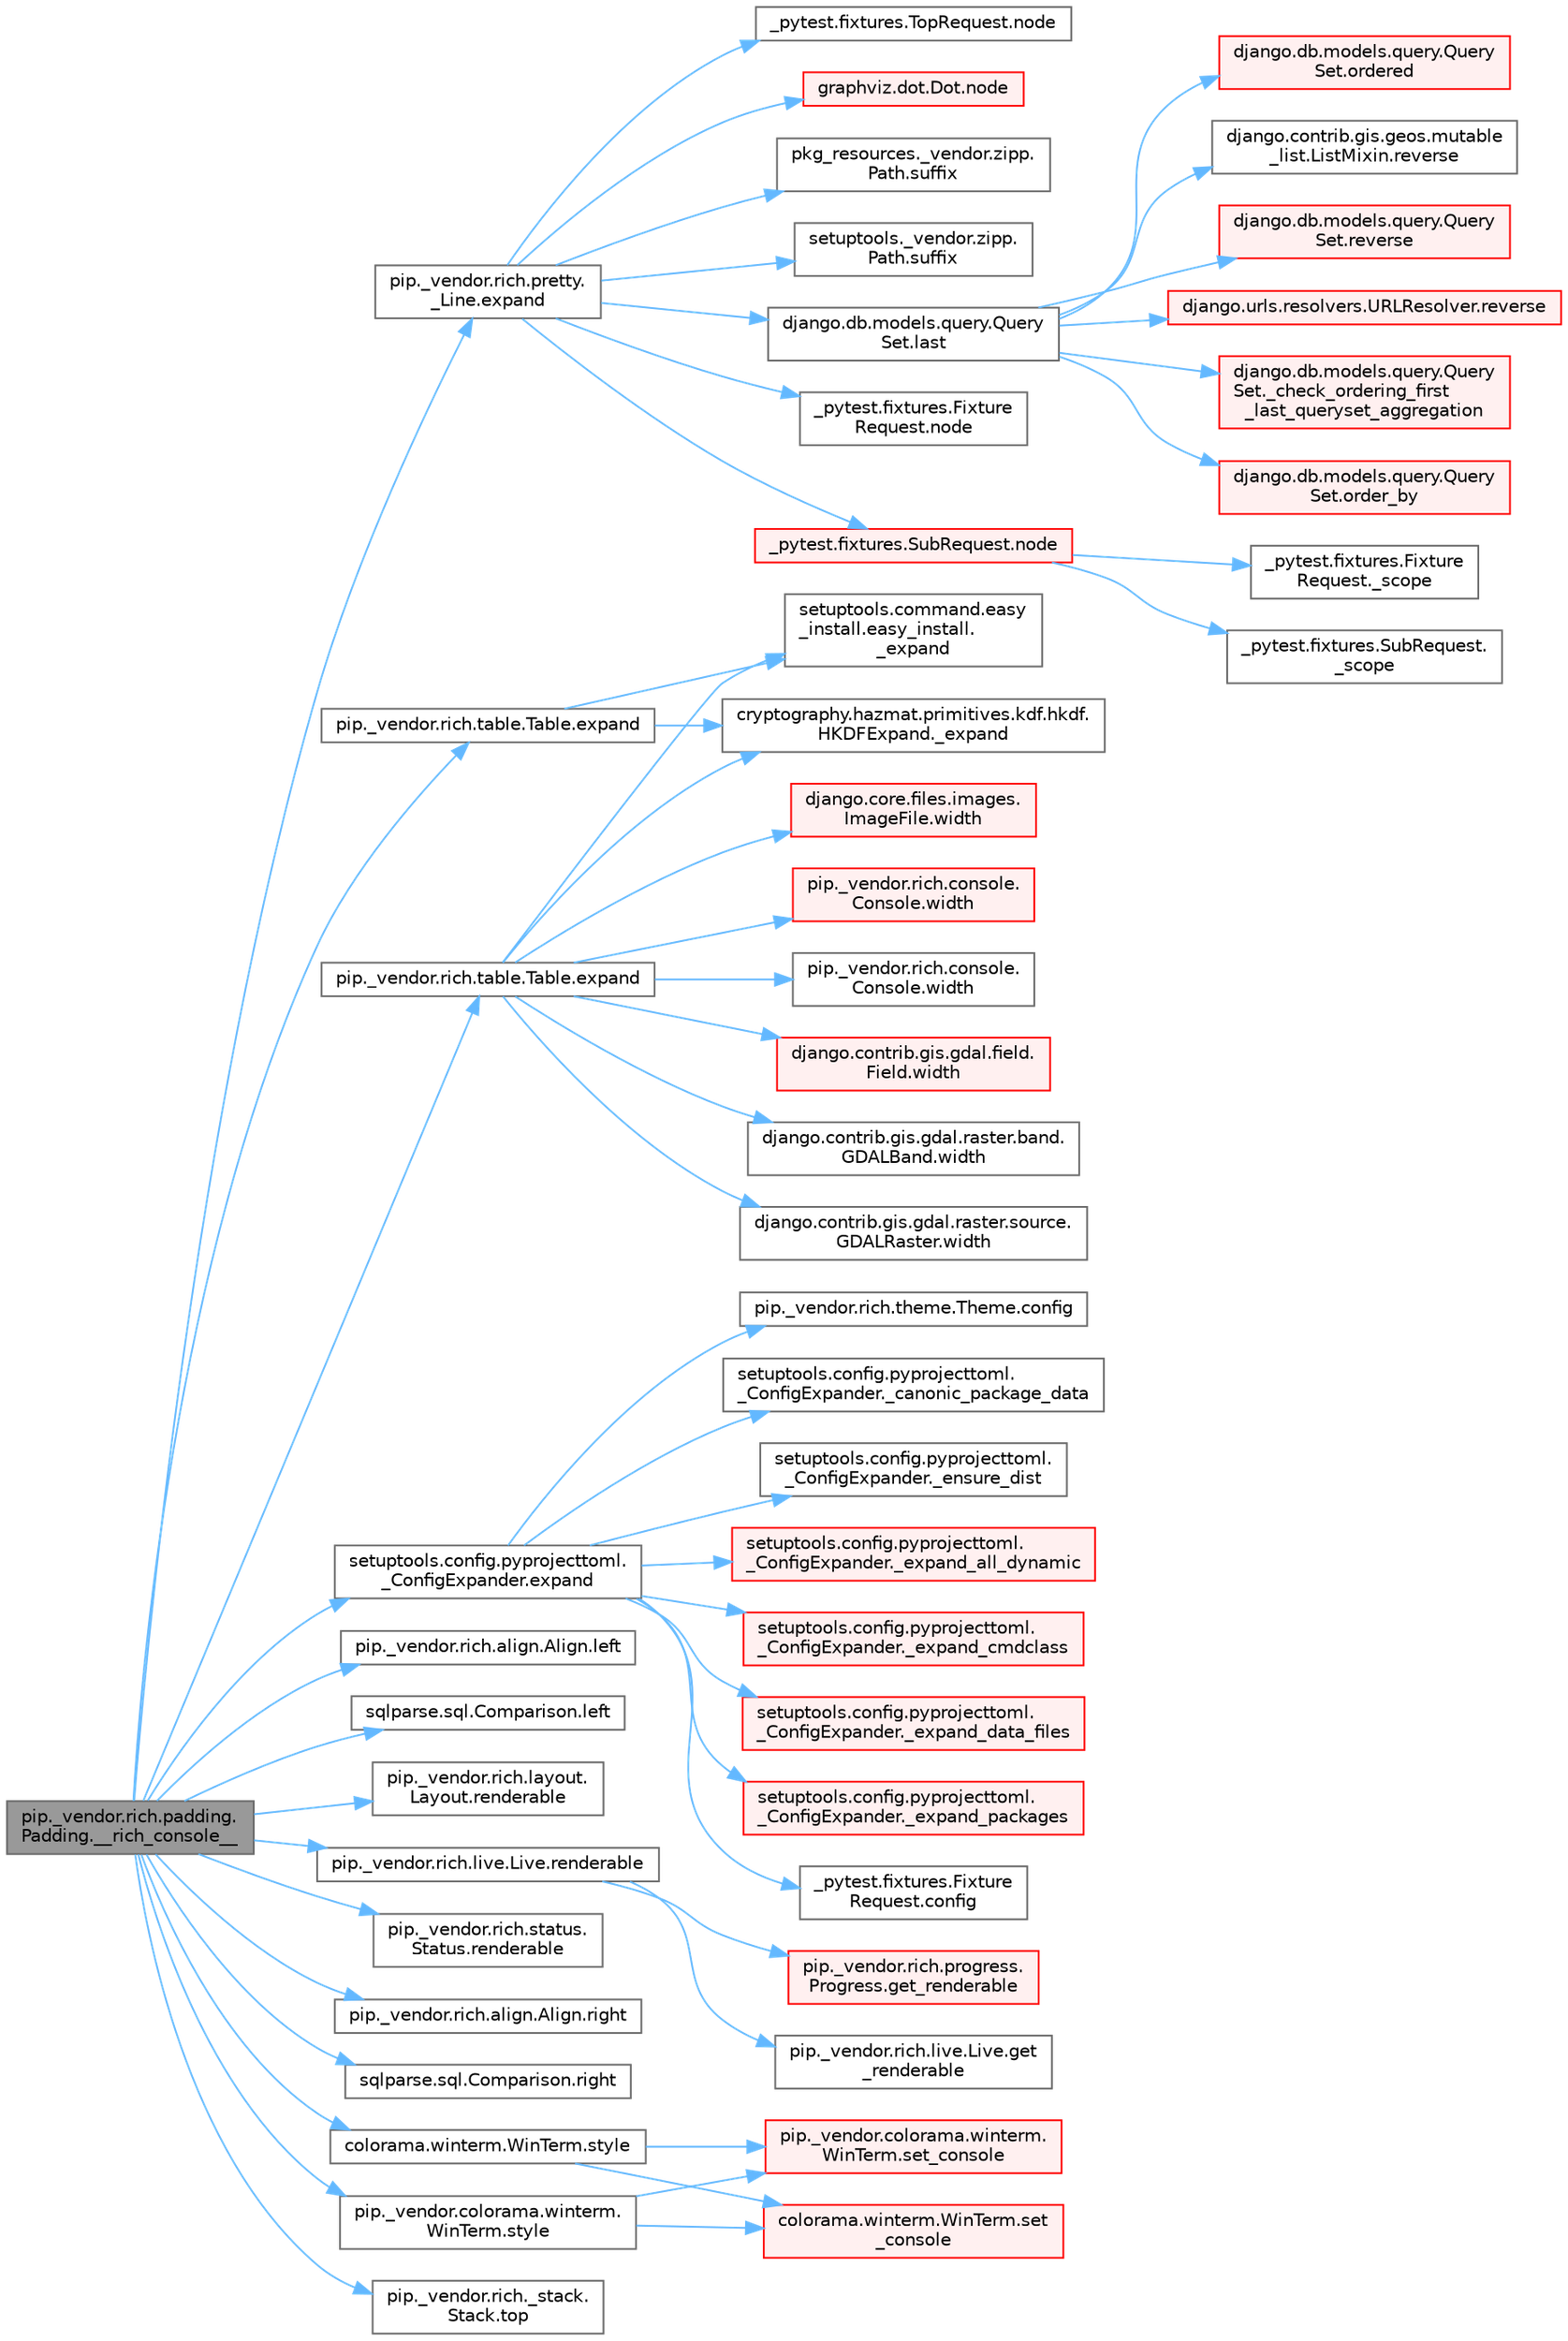 digraph "pip._vendor.rich.padding.Padding.__rich_console__"
{
 // LATEX_PDF_SIZE
  bgcolor="transparent";
  edge [fontname=Helvetica,fontsize=10,labelfontname=Helvetica,labelfontsize=10];
  node [fontname=Helvetica,fontsize=10,shape=box,height=0.2,width=0.4];
  rankdir="LR";
  Node1 [id="Node000001",label="pip._vendor.rich.padding.\lPadding.__rich_console__",height=0.2,width=0.4,color="gray40", fillcolor="grey60", style="filled", fontcolor="black",tooltip=" "];
  Node1 -> Node2 [id="edge1_Node000001_Node000002",color="steelblue1",style="solid",tooltip=" "];
  Node2 [id="Node000002",label="pip._vendor.rich.pretty.\l_Line.expand",height=0.2,width=0.4,color="grey40", fillcolor="white", style="filled",URL="$classpip_1_1__vendor_1_1rich_1_1pretty_1_1___line.html#a41a6ede72c0e0f5e6077839374bbc730",tooltip=" "];
  Node2 -> Node3 [id="edge2_Node000002_Node000003",color="steelblue1",style="solid",tooltip=" "];
  Node3 [id="Node000003",label="django.db.models.query.Query\lSet.last",height=0.2,width=0.4,color="grey40", fillcolor="white", style="filled",URL="$classdjango_1_1db_1_1models_1_1query_1_1_query_set.html#a47d1bb0467664a115cb69216c21c71b3",tooltip=" "];
  Node3 -> Node4 [id="edge3_Node000003_Node000004",color="steelblue1",style="solid",tooltip=" "];
  Node4 [id="Node000004",label="django.db.models.query.Query\lSet._check_ordering_first\l_last_queryset_aggregation",height=0.2,width=0.4,color="red", fillcolor="#FFF0F0", style="filled",URL="$classdjango_1_1db_1_1models_1_1query_1_1_query_set.html#a25065274af34657452385747f93b1379",tooltip=" "];
  Node3 -> Node15 [id="edge4_Node000003_Node000015",color="steelblue1",style="solid",tooltip=" "];
  Node15 [id="Node000015",label="django.db.models.query.Query\lSet.order_by",height=0.2,width=0.4,color="red", fillcolor="#FFF0F0", style="filled",URL="$classdjango_1_1db_1_1models_1_1query_1_1_query_set.html#a2ad2bc4491b372d7fb5ad808262e6f01",tooltip=" "];
  Node3 -> Node21 [id="edge5_Node000003_Node000021",color="steelblue1",style="solid",tooltip=" "];
  Node21 [id="Node000021",label="django.db.models.query.Query\lSet.ordered",height=0.2,width=0.4,color="red", fillcolor="#FFF0F0", style="filled",URL="$classdjango_1_1db_1_1models_1_1query_1_1_query_set.html#aea7ae8382c3646e757c53a8160446709",tooltip="PUBLIC INTROSPECTION ATTRIBUTES #."];
  Node3 -> Node22 [id="edge6_Node000003_Node000022",color="steelblue1",style="solid",tooltip=" "];
  Node22 [id="Node000022",label="django.contrib.gis.geos.mutable\l_list.ListMixin.reverse",height=0.2,width=0.4,color="grey40", fillcolor="white", style="filled",URL="$classdjango_1_1contrib_1_1gis_1_1geos_1_1mutable__list_1_1_list_mixin.html#acea27515a63c2aebae7e09acce6b337e",tooltip=" "];
  Node3 -> Node23 [id="edge7_Node000003_Node000023",color="steelblue1",style="solid",tooltip=" "];
  Node23 [id="Node000023",label="django.db.models.query.Query\lSet.reverse",height=0.2,width=0.4,color="red", fillcolor="#FFF0F0", style="filled",URL="$classdjango_1_1db_1_1models_1_1query_1_1_query_set.html#a89e07d94760ac9c2b358665e3b96409e",tooltip=" "];
  Node3 -> Node24 [id="edge8_Node000003_Node000024",color="steelblue1",style="solid",tooltip=" "];
  Node24 [id="Node000024",label="django.urls.resolvers.URLResolver.reverse",height=0.2,width=0.4,color="red", fillcolor="#FFF0F0", style="filled",URL="$classdjango_1_1urls_1_1resolvers_1_1_u_r_l_resolver.html#aa7288d736b2eaaaddc3fda68b6cf594a",tooltip=" "];
  Node2 -> Node30 [id="edge9_Node000002_Node000030",color="steelblue1",style="solid",tooltip=" "];
  Node30 [id="Node000030",label="_pytest.fixtures.Fixture\lRequest.node",height=0.2,width=0.4,color="grey40", fillcolor="white", style="filled",URL="$class__pytest_1_1fixtures_1_1_fixture_request.html#a40b0cd098b9d00d73ad2a50ccd73d7ec",tooltip=" "];
  Node2 -> Node31 [id="edge10_Node000002_Node000031",color="steelblue1",style="solid",tooltip=" "];
  Node31 [id="Node000031",label="_pytest.fixtures.SubRequest.node",height=0.2,width=0.4,color="red", fillcolor="#FFF0F0", style="filled",URL="$class__pytest_1_1fixtures_1_1_sub_request.html#a7db106ca65e6a66a41699bbee5565c0a",tooltip=" "];
  Node31 -> Node32 [id="edge11_Node000031_Node000032",color="steelblue1",style="solid",tooltip=" "];
  Node32 [id="Node000032",label="_pytest.fixtures.Fixture\lRequest._scope",height=0.2,width=0.4,color="grey40", fillcolor="white", style="filled",URL="$class__pytest_1_1fixtures_1_1_fixture_request.html#a64a9315c014e245479093a47300f696f",tooltip=" "];
  Node31 -> Node33 [id="edge12_Node000031_Node000033",color="steelblue1",style="solid",tooltip=" "];
  Node33 [id="Node000033",label="_pytest.fixtures.SubRequest.\l_scope",height=0.2,width=0.4,color="grey40", fillcolor="white", style="filled",URL="$class__pytest_1_1fixtures_1_1_sub_request.html#a297bfaf0428b1a1eb906f2ba567a48d5",tooltip=" "];
  Node2 -> Node36 [id="edge13_Node000002_Node000036",color="steelblue1",style="solid",tooltip=" "];
  Node36 [id="Node000036",label="_pytest.fixtures.TopRequest.node",height=0.2,width=0.4,color="grey40", fillcolor="white", style="filled",URL="$class__pytest_1_1fixtures_1_1_top_request.html#a64379f19804343815aa51649afe7465d",tooltip=" "];
  Node2 -> Node37 [id="edge14_Node000002_Node000037",color="steelblue1",style="solid",tooltip=" "];
  Node37 [id="Node000037",label="graphviz.dot.Dot.node",height=0.2,width=0.4,color="red", fillcolor="#FFF0F0", style="filled",URL="$classgraphviz_1_1dot_1_1_dot.html#af318ae6a778bf479d602de6a18bf0b25",tooltip=" "];
  Node2 -> Node42 [id="edge15_Node000002_Node000042",color="steelblue1",style="solid",tooltip=" "];
  Node42 [id="Node000042",label="pkg_resources._vendor.zipp.\lPath.suffix",height=0.2,width=0.4,color="grey40", fillcolor="white", style="filled",URL="$classpkg__resources_1_1__vendor_1_1zipp_1_1_path.html#af71056b6cebbc8c50fa83ccc23292725",tooltip=" "];
  Node2 -> Node43 [id="edge16_Node000002_Node000043",color="steelblue1",style="solid",tooltip=" "];
  Node43 [id="Node000043",label="setuptools._vendor.zipp.\lPath.suffix",height=0.2,width=0.4,color="grey40", fillcolor="white", style="filled",URL="$classsetuptools_1_1__vendor_1_1zipp_1_1_path.html#a6b71894b1172740b93a3ee2a5ad369ac",tooltip=" "];
  Node1 -> Node44 [id="edge17_Node000001_Node000044",color="steelblue1",style="solid",tooltip=" "];
  Node44 [id="Node000044",label="pip._vendor.rich.table.Table.expand",height=0.2,width=0.4,color="grey40", fillcolor="white", style="filled",URL="$classpip_1_1__vendor_1_1rich_1_1table_1_1_table.html#ae15357ec8bade19060b53a86f1bb749e",tooltip=" "];
  Node44 -> Node45 [id="edge18_Node000044_Node000045",color="steelblue1",style="solid",tooltip=" "];
  Node45 [id="Node000045",label="cryptography.hazmat.primitives.kdf.hkdf.\lHKDFExpand._expand",height=0.2,width=0.4,color="grey40", fillcolor="white", style="filled",URL="$classcryptography_1_1hazmat_1_1primitives_1_1kdf_1_1hkdf_1_1_h_k_d_f_expand.html#ae4930b1db257db101a9caafcfe39ae6d",tooltip=" "];
  Node44 -> Node46 [id="edge19_Node000044_Node000046",color="steelblue1",style="solid",tooltip=" "];
  Node46 [id="Node000046",label="setuptools.command.easy\l_install.easy_install.\l_expand",height=0.2,width=0.4,color="grey40", fillcolor="white", style="filled",URL="$classsetuptools_1_1command_1_1easy__install_1_1easy__install.html#a4a064bcd62298040ff3a92775853a586",tooltip=" "];
  Node44 -> Node47 [id="edge20_Node000044_Node000047",color="steelblue1",style="solid",tooltip=" "];
  Node47 [id="Node000047",label="django.contrib.gis.gdal.field.\lField.width",height=0.2,width=0.4,color="red", fillcolor="#FFF0F0", style="filled",URL="$classdjango_1_1contrib_1_1gis_1_1gdal_1_1field_1_1_field.html#a9d43a623b937f633a9e6dca9323f5fa7",tooltip=" "];
  Node44 -> Node50 [id="edge21_Node000044_Node000050",color="steelblue1",style="solid",tooltip=" "];
  Node50 [id="Node000050",label="django.contrib.gis.gdal.raster.band.\lGDALBand.width",height=0.2,width=0.4,color="grey40", fillcolor="white", style="filled",URL="$classdjango_1_1contrib_1_1gis_1_1gdal_1_1raster_1_1band_1_1_g_d_a_l_band.html#a407780888708f2bb99b4d298eb6d8062",tooltip=" "];
  Node44 -> Node51 [id="edge22_Node000044_Node000051",color="steelblue1",style="solid",tooltip=" "];
  Node51 [id="Node000051",label="django.contrib.gis.gdal.raster.source.\lGDALRaster.width",height=0.2,width=0.4,color="grey40", fillcolor="white", style="filled",URL="$classdjango_1_1contrib_1_1gis_1_1gdal_1_1raster_1_1source_1_1_g_d_a_l_raster.html#a58442e42bce5bcabb54fab7a2e636bc2",tooltip=" "];
  Node44 -> Node52 [id="edge23_Node000044_Node000052",color="steelblue1",style="solid",tooltip=" "];
  Node52 [id="Node000052",label="django.core.files.images.\lImageFile.width",height=0.2,width=0.4,color="red", fillcolor="#FFF0F0", style="filled",URL="$classdjango_1_1core_1_1files_1_1images_1_1_image_file.html#a3a50a37ab3f2d7395c892a262ecb49bc",tooltip=" "];
  Node44 -> Node1855 [id="edge24_Node000044_Node001855",color="steelblue1",style="solid",tooltip=" "];
  Node1855 [id="Node001855",label="pip._vendor.rich.console.\lConsole.width",height=0.2,width=0.4,color="red", fillcolor="#FFF0F0", style="filled",URL="$classpip_1_1__vendor_1_1rich_1_1console_1_1_console.html#a3163e1b4e2842bc355d0f5c3100ecc08",tooltip=" "];
  Node44 -> Node1856 [id="edge25_Node000044_Node001856",color="steelblue1",style="solid",tooltip=" "];
  Node1856 [id="Node001856",label="pip._vendor.rich.console.\lConsole.width",height=0.2,width=0.4,color="grey40", fillcolor="white", style="filled",URL="$classpip_1_1__vendor_1_1rich_1_1console_1_1_console.html#aa2ba8c5fa1dd224794b0ac2acd384863",tooltip=" "];
  Node1 -> Node3725 [id="edge26_Node000001_Node003725",color="steelblue1",style="solid",tooltip=" "];
  Node3725 [id="Node003725",label="pip._vendor.rich.table.Table.expand",height=0.2,width=0.4,color="grey40", fillcolor="white", style="filled",URL="$classpip_1_1__vendor_1_1rich_1_1table_1_1_table.html#ad4d0815453a469ce306717e4be6253b6",tooltip=" "];
  Node3725 -> Node45 [id="edge27_Node003725_Node000045",color="steelblue1",style="solid",tooltip=" "];
  Node3725 -> Node46 [id="edge28_Node003725_Node000046",color="steelblue1",style="solid",tooltip=" "];
  Node1 -> Node3726 [id="edge29_Node000001_Node003726",color="steelblue1",style="solid",tooltip=" "];
  Node3726 [id="Node003726",label="setuptools.config.pyprojecttoml.\l_ConfigExpander.expand",height=0.2,width=0.4,color="grey40", fillcolor="white", style="filled",URL="$classsetuptools_1_1config_1_1pyprojecttoml_1_1___config_expander.html#a15ef5ddaca1336e1cdbfe6fa2d89ab46",tooltip=" "];
  Node3726 -> Node3727 [id="edge30_Node003726_Node003727",color="steelblue1",style="solid",tooltip=" "];
  Node3727 [id="Node003727",label="setuptools.config.pyprojecttoml.\l_ConfigExpander._canonic_package_data",height=0.2,width=0.4,color="grey40", fillcolor="white", style="filled",URL="$classsetuptools_1_1config_1_1pyprojecttoml_1_1___config_expander.html#ae7eeb76e780b3b7f5c430d92e5c9ee65",tooltip=" "];
  Node3726 -> Node3728 [id="edge31_Node003726_Node003728",color="steelblue1",style="solid",tooltip=" "];
  Node3728 [id="Node003728",label="setuptools.config.pyprojecttoml.\l_ConfigExpander._ensure_dist",height=0.2,width=0.4,color="grey40", fillcolor="white", style="filled",URL="$classsetuptools_1_1config_1_1pyprojecttoml_1_1___config_expander.html#a3f6c95251a3a53bfbbf7e87ea29d5e98",tooltip=" "];
  Node3726 -> Node3729 [id="edge32_Node003726_Node003729",color="steelblue1",style="solid",tooltip=" "];
  Node3729 [id="Node003729",label="setuptools.config.pyprojecttoml.\l_ConfigExpander._expand_all_dynamic",height=0.2,width=0.4,color="red", fillcolor="#FFF0F0", style="filled",URL="$classsetuptools_1_1config_1_1pyprojecttoml_1_1___config_expander.html#aebe94f0d53bb9999f29652fc155e7b01",tooltip=" "];
  Node3726 -> Node3737 [id="edge33_Node003726_Node003737",color="steelblue1",style="solid",tooltip=" "];
  Node3737 [id="Node003737",label="setuptools.config.pyprojecttoml.\l_ConfigExpander._expand_cmdclass",height=0.2,width=0.4,color="red", fillcolor="#FFF0F0", style="filled",URL="$classsetuptools_1_1config_1_1pyprojecttoml_1_1___config_expander.html#a0141d8c316bab5efb593a9f7ba90a5f7",tooltip=" "];
  Node3726 -> Node3739 [id="edge34_Node003726_Node003739",color="steelblue1",style="solid",tooltip=" "];
  Node3739 [id="Node003739",label="setuptools.config.pyprojecttoml.\l_ConfigExpander._expand_data_files",height=0.2,width=0.4,color="red", fillcolor="#FFF0F0", style="filled",URL="$classsetuptools_1_1config_1_1pyprojecttoml_1_1___config_expander.html#abc477aed079681164d86180aaed7d878",tooltip=" "];
  Node3726 -> Node3740 [id="edge35_Node003726_Node003740",color="steelblue1",style="solid",tooltip=" "];
  Node3740 [id="Node003740",label="setuptools.config.pyprojecttoml.\l_ConfigExpander._expand_packages",height=0.2,width=0.4,color="red", fillcolor="#FFF0F0", style="filled",URL="$classsetuptools_1_1config_1_1pyprojecttoml_1_1___config_expander.html#a60294d67afeeca3abf6129df86dc68d4",tooltip=" "];
  Node3726 -> Node164 [id="edge36_Node003726_Node000164",color="steelblue1",style="solid",tooltip=" "];
  Node164 [id="Node000164",label="_pytest.fixtures.Fixture\lRequest.config",height=0.2,width=0.4,color="grey40", fillcolor="white", style="filled",URL="$class__pytest_1_1fixtures_1_1_fixture_request.html#a9ed7b83923283e6cc50ae1c56f68b36d",tooltip=" "];
  Node3726 -> Node165 [id="edge37_Node003726_Node000165",color="steelblue1",style="solid",tooltip=" "];
  Node165 [id="Node000165",label="pip._vendor.rich.theme.Theme.config",height=0.2,width=0.4,color="grey40", fillcolor="white", style="filled",URL="$classpip_1_1__vendor_1_1rich_1_1theme_1_1_theme.html#a66944133178df92a2cc2793b6053a2ea",tooltip=" "];
  Node1 -> Node1964 [id="edge38_Node000001_Node001964",color="steelblue1",style="solid",tooltip=" "];
  Node1964 [id="Node001964",label="pip._vendor.rich.align.Align.left",height=0.2,width=0.4,color="grey40", fillcolor="white", style="filled",URL="$classpip_1_1__vendor_1_1rich_1_1align_1_1_align.html#a7bcf04e0d04e4f1887f676bd21ec01da",tooltip=" "];
  Node1 -> Node1965 [id="edge39_Node000001_Node001965",color="steelblue1",style="solid",tooltip=" "];
  Node1965 [id="Node001965",label="sqlparse.sql.Comparison.left",height=0.2,width=0.4,color="grey40", fillcolor="white", style="filled",URL="$classsqlparse_1_1sql_1_1_comparison.html#ae1e913754689b25ccbf8c93c089ffe54",tooltip=" "];
  Node1 -> Node3719 [id="edge40_Node000001_Node003719",color="steelblue1",style="solid",tooltip=" "];
  Node3719 [id="Node003719",label="pip._vendor.rich.layout.\lLayout.renderable",height=0.2,width=0.4,color="grey40", fillcolor="white", style="filled",URL="$classpip_1_1__vendor_1_1rich_1_1layout_1_1_layout.html#a44b0de3f7ba41d2fa17929f48271c82b",tooltip=" "];
  Node1 -> Node3720 [id="edge41_Node000001_Node003720",color="steelblue1",style="solid",tooltip=" "];
  Node3720 [id="Node003720",label="pip._vendor.rich.live.Live.renderable",height=0.2,width=0.4,color="grey40", fillcolor="white", style="filled",URL="$classpip_1_1__vendor_1_1rich_1_1live_1_1_live.html#adbdec7c7c6ac9070814e96b505a173c1",tooltip=" "];
  Node3720 -> Node3721 [id="edge42_Node003720_Node003721",color="steelblue1",style="solid",tooltip=" "];
  Node3721 [id="Node003721",label="pip._vendor.rich.live.Live.get\l_renderable",height=0.2,width=0.4,color="grey40", fillcolor="white", style="filled",URL="$classpip_1_1__vendor_1_1rich_1_1live_1_1_live.html#a29183931e16bbf8c5a1f1923ba813689",tooltip=" "];
  Node3720 -> Node3722 [id="edge43_Node003720_Node003722",color="steelblue1",style="solid",tooltip=" "];
  Node3722 [id="Node003722",label="pip._vendor.rich.progress.\lProgress.get_renderable",height=0.2,width=0.4,color="red", fillcolor="#FFF0F0", style="filled",URL="$classpip_1_1__vendor_1_1rich_1_1progress_1_1_progress.html#ab746045f5e787bfde4a7a7e815b17a14",tooltip=" "];
  Node1 -> Node3742 [id="edge44_Node000001_Node003742",color="steelblue1",style="solid",tooltip=" "];
  Node3742 [id="Node003742",label="pip._vendor.rich.status.\lStatus.renderable",height=0.2,width=0.4,color="grey40", fillcolor="white", style="filled",URL="$classpip_1_1__vendor_1_1rich_1_1status_1_1_status.html#a84d2a1ef26c2d95f08b7c6a959cd9cfc",tooltip=" "];
  Node1 -> Node1966 [id="edge45_Node000001_Node001966",color="steelblue1",style="solid",tooltip=" "];
  Node1966 [id="Node001966",label="pip._vendor.rich.align.Align.right",height=0.2,width=0.4,color="grey40", fillcolor="white", style="filled",URL="$classpip_1_1__vendor_1_1rich_1_1align_1_1_align.html#aac9cb8819744b16c61dee6d0f8983991",tooltip=" "];
  Node1 -> Node1967 [id="edge46_Node000001_Node001967",color="steelblue1",style="solid",tooltip=" "];
  Node1967 [id="Node001967",label="sqlparse.sql.Comparison.right",height=0.2,width=0.4,color="grey40", fillcolor="white", style="filled",URL="$classsqlparse_1_1sql_1_1_comparison.html#ad5456a04af73f274748598c59c80b51d",tooltip=" "];
  Node1 -> Node139 [id="edge47_Node000001_Node000139",color="steelblue1",style="solid",tooltip=" "];
  Node139 [id="Node000139",label="colorama.winterm.WinTerm.style",height=0.2,width=0.4,color="grey40", fillcolor="white", style="filled",URL="$classcolorama_1_1winterm_1_1_win_term.html#a506343ed97737721f4046d5e741a8b2c",tooltip=" "];
  Node139 -> Node140 [id="edge48_Node000139_Node000140",color="steelblue1",style="solid",tooltip=" "];
  Node140 [id="Node000140",label="colorama.winterm.WinTerm.set\l_console",height=0.2,width=0.4,color="red", fillcolor="#FFF0F0", style="filled",URL="$classcolorama_1_1winterm_1_1_win_term.html#af6dff6de729a3ee36986b1eaa71c6511",tooltip=" "];
  Node139 -> Node143 [id="edge49_Node000139_Node000143",color="steelblue1",style="solid",tooltip=" "];
  Node143 [id="Node000143",label="pip._vendor.colorama.winterm.\lWinTerm.set_console",height=0.2,width=0.4,color="red", fillcolor="#FFF0F0", style="filled",URL="$classpip_1_1__vendor_1_1colorama_1_1winterm_1_1_win_term.html#a08e789eea2bbcbc4a02c04f6a340e038",tooltip=" "];
  Node1 -> Node144 [id="edge50_Node000001_Node000144",color="steelblue1",style="solid",tooltip=" "];
  Node144 [id="Node000144",label="pip._vendor.colorama.winterm.\lWinTerm.style",height=0.2,width=0.4,color="grey40", fillcolor="white", style="filled",URL="$classpip_1_1__vendor_1_1colorama_1_1winterm_1_1_win_term.html#a942dc25f8c2ec982d2ff799ec02ec593",tooltip=" "];
  Node144 -> Node140 [id="edge51_Node000144_Node000140",color="steelblue1",style="solid",tooltip=" "];
  Node144 -> Node143 [id="edge52_Node000144_Node000143",color="steelblue1",style="solid",tooltip=" "];
  Node1 -> Node4526 [id="edge53_Node000001_Node004526",color="steelblue1",style="solid",tooltip=" "];
  Node4526 [id="Node004526",label="pip._vendor.rich._stack.\lStack.top",height=0.2,width=0.4,color="grey40", fillcolor="white", style="filled",URL="$classpip_1_1__vendor_1_1rich_1_1__stack_1_1_stack.html#a8f2fe68375a40b2edd13cba511875939",tooltip=" "];
}
